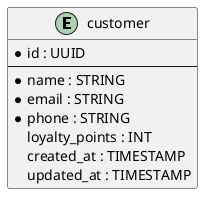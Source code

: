 @startuml

entity customer {
    * id : UUID
    --
    * name : STRING
    * email : STRING
    * phone : STRING
    loyalty_points : INT
    created_at : TIMESTAMP
    updated_at : TIMESTAMP
}

@enduml